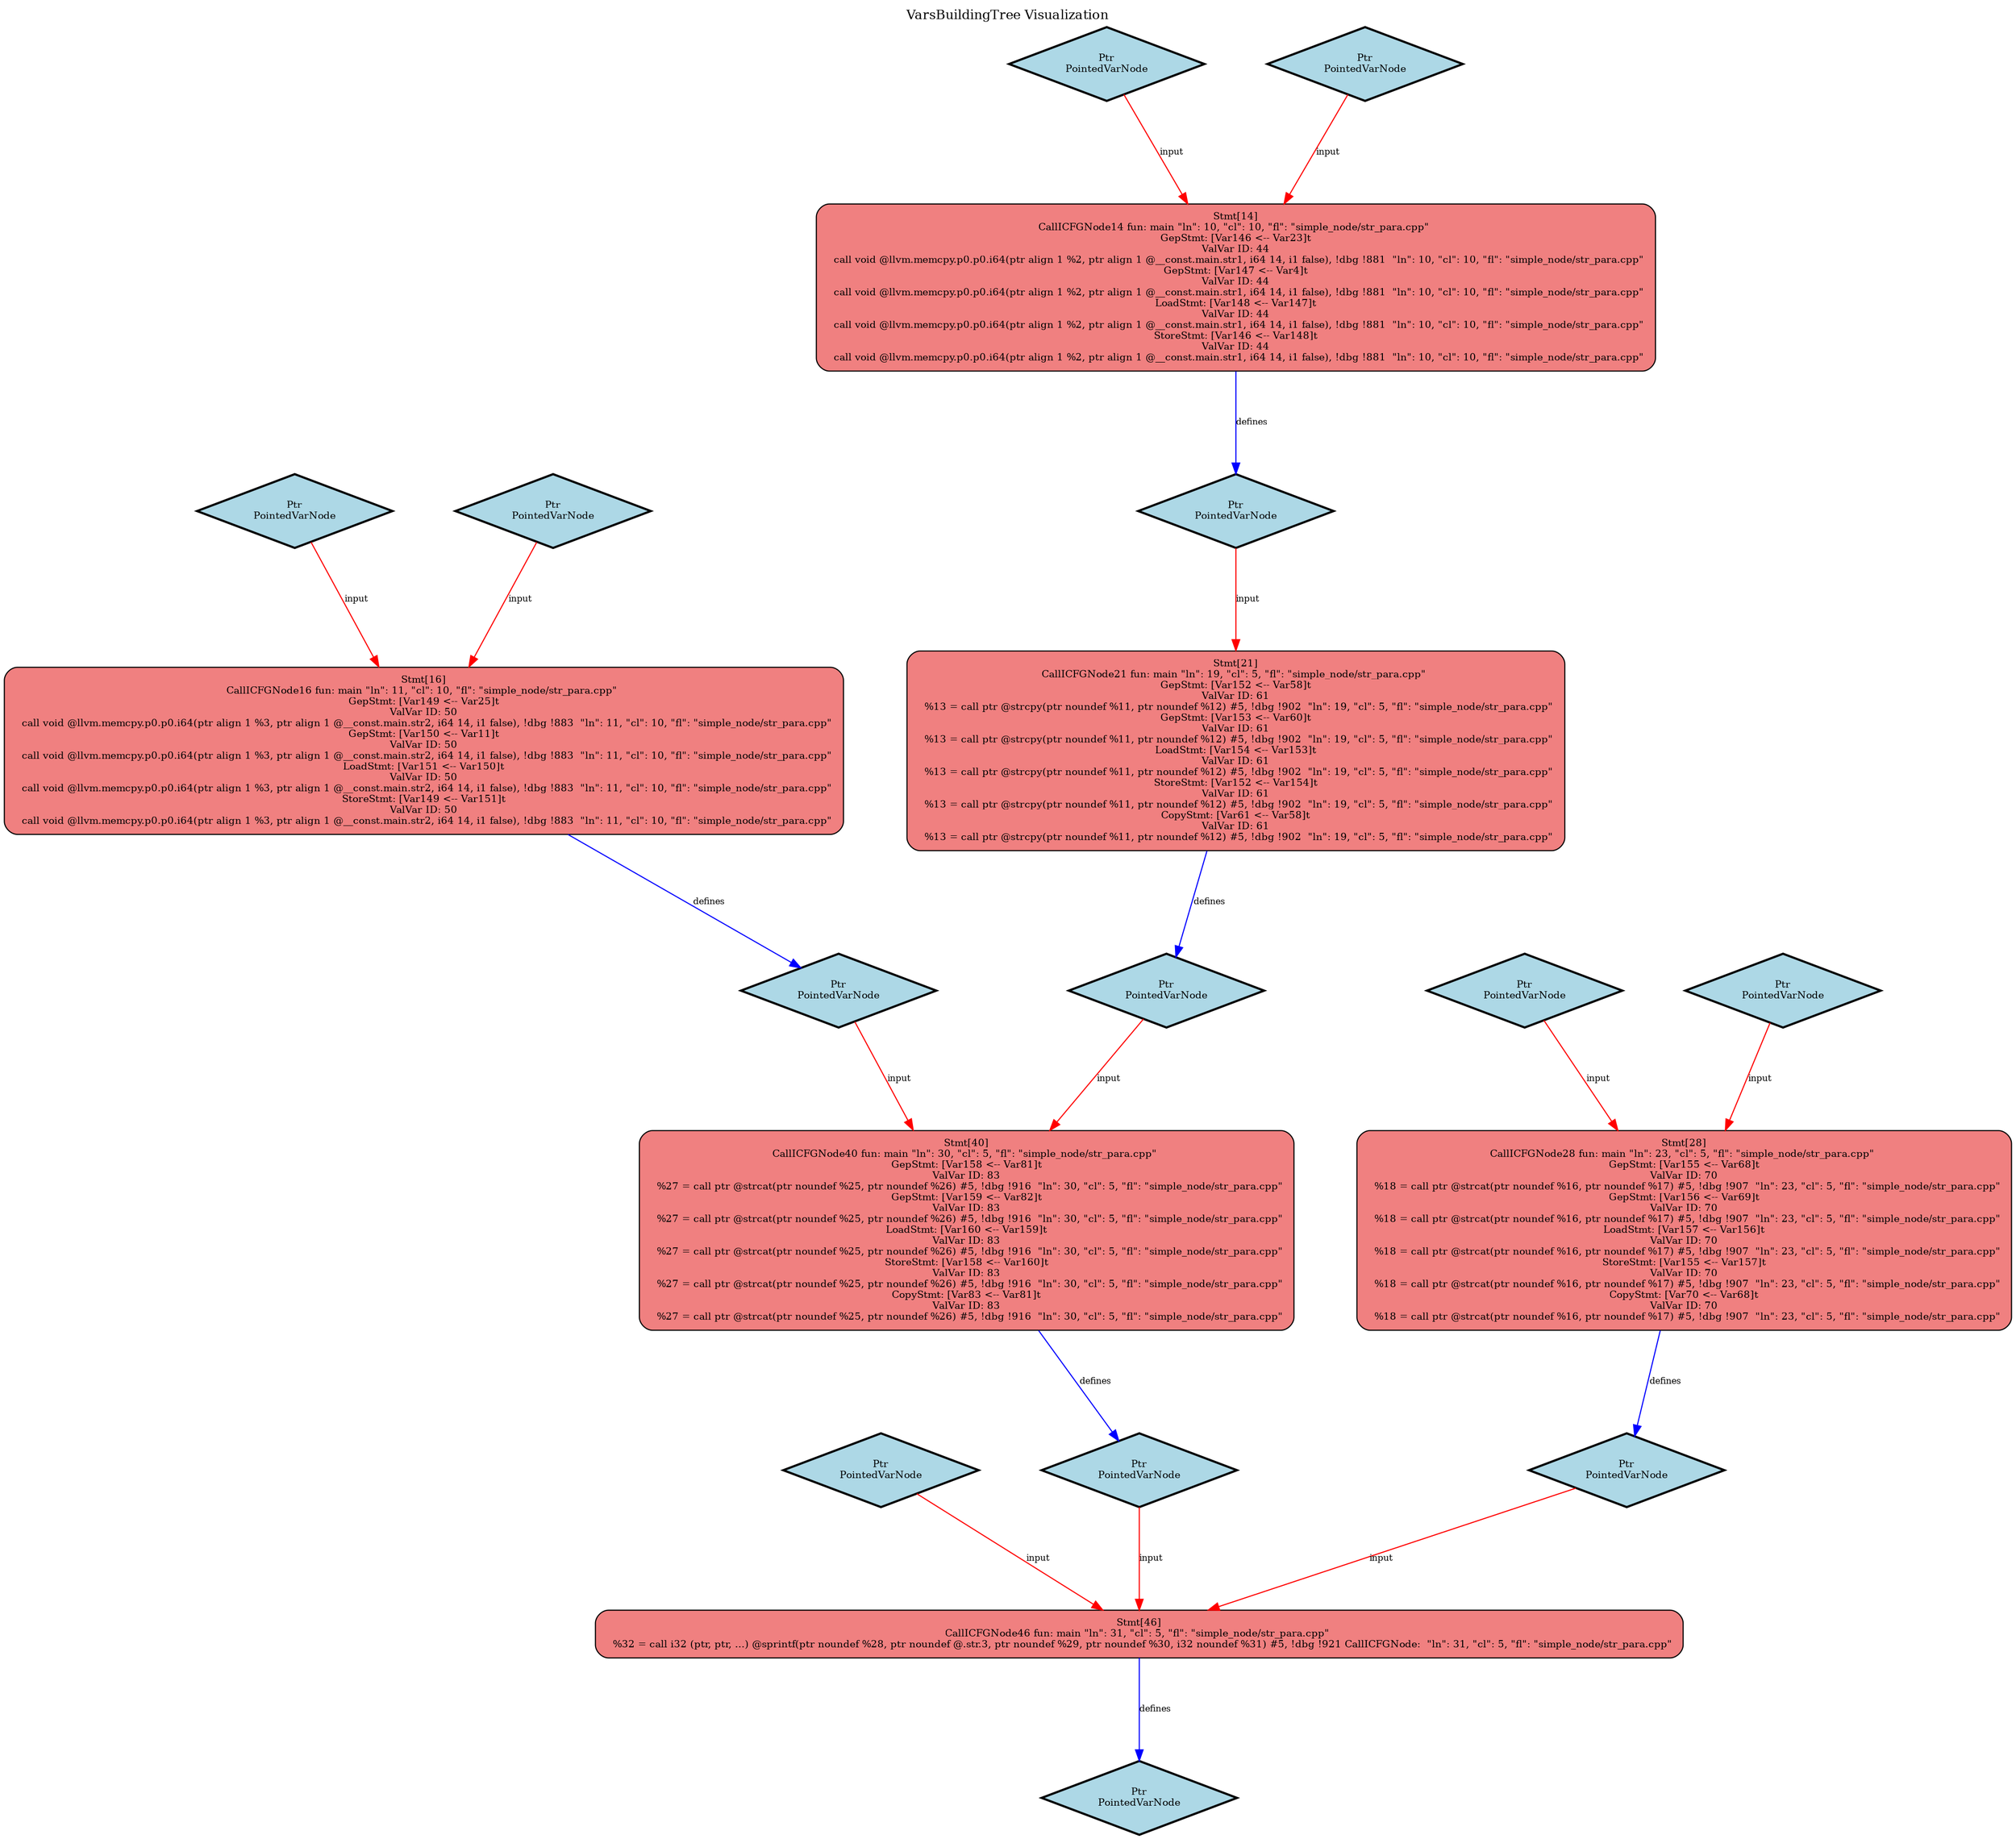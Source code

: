 digraph VarsBuildingTree {
  rankdir=TB;
  node [shape=box, style=filled, fontsize=9, margin=0.1];
  edge [color=black, fontsize=8];
  graph [fontsize=12, labelloc="t", label="VarsBuildingTree Visualization"];
  // 设置节点间距和图形布局
  nodesep=0.8;
  ranksep=1.2;
  // 允许节点自动调整大小
  node [fixedsize=false];

  var_93927955237104 [label="Ptr\nPointedVarNode", fillcolor=lightblue, shape=diamond, fontsize=9, style="filled,bold", width=0, height=0];
  stmt_93927955224080 [label="Stmt[46]\nCallICFGNode46 fun: main \"ln\": 31, \"cl\": 5, \"fl\": \"simple_node/str_para.cpp\" \n   %32 = call i32 (ptr, ptr, ...) @sprintf(ptr noundef %28, ptr noundef @.str.3, ptr noundef %29, ptr noundef %30, i32 noundef %31) #5, !dbg !921 CallICFGNode:  \"ln\": 31, \"cl\": 5, \"fl\": \"simple_node/str_para.cpp\" ", fillcolor=lightcoral, shape=box, fontsize=9, style="filled,rounded", width=0, height=0];
  var_93927955249408 [label="Ptr\nPointedVarNode", fillcolor=lightblue, shape=diamond, fontsize=9, style="filled,bold", width=0, height=0];
  var_93927955249408 -> stmt_93927955224080 [color=red, label="input"];
  var_93927955249472 [label="Ptr\nPointedVarNode", fillcolor=lightblue, shape=diamond, fontsize=9, style="filled,bold", width=0, height=0];
  stmt_93927955224032 [label="Stmt[40]\nCallICFGNode40 fun: main \"ln\": 30, \"cl\": 5, \"fl\": \"simple_node/str_para.cpp\" \nGepStmt: [Var158 <-- Var81]\t\nValVar ID: 83\n   %27 = call ptr @strcat(ptr noundef %25, ptr noundef %26) #5, !dbg !916  \"ln\": 30, \"cl\": 5, \"fl\": \"simple_node/str_para.cpp\" \nGepStmt: [Var159 <-- Var82]\t\nValVar ID: 83\n   %27 = call ptr @strcat(ptr noundef %25, ptr noundef %26) #5, !dbg !916  \"ln\": 30, \"cl\": 5, \"fl\": \"simple_node/str_para.cpp\" \nLoadStmt: [Var160 <-- Var159]\t\nValVar ID: 83\n   %27 = call ptr @strcat(ptr noundef %25, ptr noundef %26) #5, !dbg !916  \"ln\": 30, \"cl\": 5, \"fl\": \"simple_node/str_para.cpp\" \nStoreStmt: [Var158 <-- Var160]\t\nValVar ID: 83\n   %27 = call ptr @strcat(ptr noundef %25, ptr noundef %26) #5, !dbg !916  \"ln\": 30, \"cl\": 5, \"fl\": \"simple_node/str_para.cpp\" \nCopyStmt: [Var83 <-- Var81]\t\nValVar ID: 83\n   %27 = call ptr @strcat(ptr noundef %25, ptr noundef %26) #5, !dbg !916  \"ln\": 30, \"cl\": 5, \"fl\": \"simple_node/str_para.cpp\" ", fillcolor=lightcoral, shape=box, fontsize=9, style="filled,rounded", width=0, height=0];
  var_93927955249600 [label="Ptr\nPointedVarNode", fillcolor=lightblue, shape=diamond, fontsize=9, style="filled,bold", width=0, height=0];
  stmt_93927955241024 [label="Stmt[16]\nCallICFGNode16 fun: main \"ln\": 11, \"cl\": 10, \"fl\": \"simple_node/str_para.cpp\" \nGepStmt: [Var149 <-- Var25]\t\nValVar ID: 50\n   call void @llvm.memcpy.p0.p0.i64(ptr align 1 %3, ptr align 1 @__const.main.str2, i64 14, i1 false), !dbg !883  \"ln\": 11, \"cl\": 10, \"fl\": \"simple_node/str_para.cpp\" \nGepStmt: [Var150 <-- Var11]\t\nValVar ID: 50\n   call void @llvm.memcpy.p0.p0.i64(ptr align 1 %3, ptr align 1 @__const.main.str2, i64 14, i1 false), !dbg !883  \"ln\": 11, \"cl\": 10, \"fl\": \"simple_node/str_para.cpp\" \nLoadStmt: [Var151 <-- Var150]\t\nValVar ID: 50\n   call void @llvm.memcpy.p0.p0.i64(ptr align 1 %3, ptr align 1 @__const.main.str2, i64 14, i1 false), !dbg !883  \"ln\": 11, \"cl\": 10, \"fl\": \"simple_node/str_para.cpp\" \nStoreStmt: [Var149 <-- Var151]\t\nValVar ID: 50\n   call void @llvm.memcpy.p0.p0.i64(ptr align 1 %3, ptr align 1 @__const.main.str2, i64 14, i1 false), !dbg !883  \"ln\": 11, \"cl\": 10, \"fl\": \"simple_node/str_para.cpp\" ", fillcolor=lightcoral, shape=box, fontsize=9, style="filled,rounded", width=0, height=0];
  var_93927955240080 [label="Ptr\nPointedVarNode", fillcolor=lightblue, shape=diamond, fontsize=9, style="filled,bold", width=0, height=0];
  var_93927955240080 -> stmt_93927955241024 [color=red, label="input"];
  var_93927955241456 [label="Ptr\nPointedVarNode", fillcolor=lightblue, shape=diamond, fontsize=9, style="filled,bold", width=0, height=0];
  var_93927955241456 -> stmt_93927955241024 [color=red, label="input"];
  stmt_93927955241024 -> var_93927955249600 [color=blue, label="defines"];
  var_93927955249600 -> stmt_93927955224032 [color=red, label="input"];
  var_93927955232672 [label="Ptr\nPointedVarNode", fillcolor=lightblue, shape=diamond, fontsize=9, style="filled,bold", width=0, height=0];
  stmt_93927955231440 [label="Stmt[21]\nCallICFGNode21 fun: main \"ln\": 19, \"cl\": 5, \"fl\": \"simple_node/str_para.cpp\" \nGepStmt: [Var152 <-- Var58]\t\nValVar ID: 61\n   %13 = call ptr @strcpy(ptr noundef %11, ptr noundef %12) #5, !dbg !902  \"ln\": 19, \"cl\": 5, \"fl\": \"simple_node/str_para.cpp\" \nGepStmt: [Var153 <-- Var60]\t\nValVar ID: 61\n   %13 = call ptr @strcpy(ptr noundef %11, ptr noundef %12) #5, !dbg !902  \"ln\": 19, \"cl\": 5, \"fl\": \"simple_node/str_para.cpp\" \nLoadStmt: [Var154 <-- Var153]\t\nValVar ID: 61\n   %13 = call ptr @strcpy(ptr noundef %11, ptr noundef %12) #5, !dbg !902  \"ln\": 19, \"cl\": 5, \"fl\": \"simple_node/str_para.cpp\" \nStoreStmt: [Var152 <-- Var154]\t\nValVar ID: 61\n   %13 = call ptr @strcpy(ptr noundef %11, ptr noundef %12) #5, !dbg !902  \"ln\": 19, \"cl\": 5, \"fl\": \"simple_node/str_para.cpp\" \nCopyStmt: [Var61 <-- Var58]\t\nValVar ID: 61\n   %13 = call ptr @strcpy(ptr noundef %11, ptr noundef %12) #5, !dbg !902  \"ln\": 19, \"cl\": 5, \"fl\": \"simple_node/str_para.cpp\" ", fillcolor=lightcoral, shape=box, fontsize=9, style="filled,rounded", width=0, height=0];
  var_93927955233872 [label="Ptr\nPointedVarNode", fillcolor=lightblue, shape=diamond, fontsize=9, style="filled,bold", width=0, height=0];
  stmt_93927955241232 [label="Stmt[14]\nCallICFGNode14 fun: main \"ln\": 10, \"cl\": 10, \"fl\": \"simple_node/str_para.cpp\" \nGepStmt: [Var146 <-- Var23]\t\nValVar ID: 44\n   call void @llvm.memcpy.p0.p0.i64(ptr align 1 %2, ptr align 1 @__const.main.str1, i64 14, i1 false), !dbg !881  \"ln\": 10, \"cl\": 10, \"fl\": \"simple_node/str_para.cpp\" \nGepStmt: [Var147 <-- Var4]\t\nValVar ID: 44\n   call void @llvm.memcpy.p0.p0.i64(ptr align 1 %2, ptr align 1 @__const.main.str1, i64 14, i1 false), !dbg !881  \"ln\": 10, \"cl\": 10, \"fl\": \"simple_node/str_para.cpp\" \nLoadStmt: [Var148 <-- Var147]\t\nValVar ID: 44\n   call void @llvm.memcpy.p0.p0.i64(ptr align 1 %2, ptr align 1 @__const.main.str1, i64 14, i1 false), !dbg !881  \"ln\": 10, \"cl\": 10, \"fl\": \"simple_node/str_para.cpp\" \nStoreStmt: [Var146 <-- Var148]\t\nValVar ID: 44\n   call void @llvm.memcpy.p0.p0.i64(ptr align 1 %2, ptr align 1 @__const.main.str1, i64 14, i1 false), !dbg !881  \"ln\": 10, \"cl\": 10, \"fl\": \"simple_node/str_para.cpp\" ", fillcolor=lightcoral, shape=box, fontsize=9, style="filled,rounded", width=0, height=0];
  var_93927955241168 [label="Ptr\nPointedVarNode", fillcolor=lightblue, shape=diamond, fontsize=9, style="filled,bold", width=0, height=0];
  var_93927955241168 -> stmt_93927955241232 [color=red, label="input"];
  var_93927955232768 [label="Ptr\nPointedVarNode", fillcolor=lightblue, shape=diamond, fontsize=9, style="filled,bold", width=0, height=0];
  var_93927955232768 -> stmt_93927955241232 [color=red, label="input"];
  stmt_93927955241232 -> var_93927955233872 [color=blue, label="defines"];
  var_93927955233872 -> stmt_93927955231440 [color=red, label="input"];
  stmt_93927955231440 -> var_93927955232672 [color=blue, label="defines"];
  var_93927955232672 -> stmt_93927955224032 [color=red, label="input"];
  stmt_93927955224032 -> var_93927955249472 [color=blue, label="defines"];
  var_93927955249472 -> stmt_93927955224080 [color=red, label="input"];
  var_93927955249536 [label="Ptr\nPointedVarNode", fillcolor=lightblue, shape=diamond, fontsize=9, style="filled,bold", width=0, height=0];
  stmt_93927955230752 [label="Stmt[28]\nCallICFGNode28 fun: main \"ln\": 23, \"cl\": 5, \"fl\": \"simple_node/str_para.cpp\" \nGepStmt: [Var155 <-- Var68]\t\nValVar ID: 70\n   %18 = call ptr @strcat(ptr noundef %16, ptr noundef %17) #5, !dbg !907  \"ln\": 23, \"cl\": 5, \"fl\": \"simple_node/str_para.cpp\" \nGepStmt: [Var156 <-- Var69]\t\nValVar ID: 70\n   %18 = call ptr @strcat(ptr noundef %16, ptr noundef %17) #5, !dbg !907  \"ln\": 23, \"cl\": 5, \"fl\": \"simple_node/str_para.cpp\" \nLoadStmt: [Var157 <-- Var156]\t\nValVar ID: 70\n   %18 = call ptr @strcat(ptr noundef %16, ptr noundef %17) #5, !dbg !907  \"ln\": 23, \"cl\": 5, \"fl\": \"simple_node/str_para.cpp\" \nStoreStmt: [Var155 <-- Var157]\t\nValVar ID: 70\n   %18 = call ptr @strcat(ptr noundef %16, ptr noundef %17) #5, !dbg !907  \"ln\": 23, \"cl\": 5, \"fl\": \"simple_node/str_para.cpp\" \nCopyStmt: [Var70 <-- Var68]\t\nValVar ID: 70\n   %18 = call ptr @strcat(ptr noundef %16, ptr noundef %17) #5, !dbg !907  \"ln\": 23, \"cl\": 5, \"fl\": \"simple_node/str_para.cpp\" ", fillcolor=lightcoral, shape=box, fontsize=9, style="filled,rounded", width=0, height=0];
  var_93927955240960 [label="Ptr\nPointedVarNode", fillcolor=lightblue, shape=diamond, fontsize=9, style="filled,bold", width=0, height=0];
  var_93927955240960 -> stmt_93927955230752 [color=red, label="input"];
  var_93927955232416 [label="Ptr\nPointedVarNode", fillcolor=lightblue, shape=diamond, fontsize=9, style="filled,bold", width=0, height=0];
  var_93927955232416 -> stmt_93927955230752 [color=red, label="input"];
  stmt_93927955230752 -> var_93927955249536 [color=blue, label="defines"];
  var_93927955249536 -> stmt_93927955224080 [color=red, label="input"];
  stmt_93927955224080 -> var_93927955237104 [color=blue, label="defines"];
}
